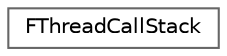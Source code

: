 digraph "Graphical Class Hierarchy"
{
 // INTERACTIVE_SVG=YES
 // LATEX_PDF_SIZE
  bgcolor="transparent";
  edge [fontname=Helvetica,fontsize=10,labelfontname=Helvetica,labelfontsize=10];
  node [fontname=Helvetica,fontsize=10,shape=box,height=0.2,width=0.4];
  rankdir="LR";
  Node0 [id="Node000000",label="FThreadCallStack",height=0.2,width=0.4,color="grey40", fillcolor="white", style="filled",URL="$d8/dc7/structFThreadCallStack.html",tooltip=" "];
}
